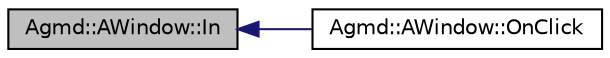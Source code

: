 digraph "Agmd::AWindow::In"
{
  edge [fontname="Helvetica",fontsize="10",labelfontname="Helvetica",labelfontsize="10"];
  node [fontname="Helvetica",fontsize="10",shape=record];
  rankdir="LR";
  Node1 [label="Agmd::AWindow::In",height=0.2,width=0.4,color="black", fillcolor="grey75", style="filled" fontcolor="black"];
  Node1 -> Node2 [dir="back",color="midnightblue",fontsize="10",style="solid",fontname="Helvetica"];
  Node2 [label="Agmd::AWindow::OnClick",height=0.2,width=0.4,color="black", fillcolor="white", style="filled",URL="$class_agmd_1_1_a_window.html#a573b3e032717a4802652ecb39352d671"];
}
